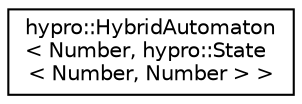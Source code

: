 digraph "Graphical Class Hierarchy"
{
  edge [fontname="Helvetica",fontsize="10",labelfontname="Helvetica",labelfontsize="10"];
  node [fontname="Helvetica",fontsize="10",shape=record];
  rankdir="LR";
  Node1 [label="hypro::HybridAutomaton\l\< Number, hypro::State\l\< Number, Number \> \>",height=0.2,width=0.4,color="black", fillcolor="white", style="filled",URL="$classhypro_1_1HybridAutomaton.html"];
}
